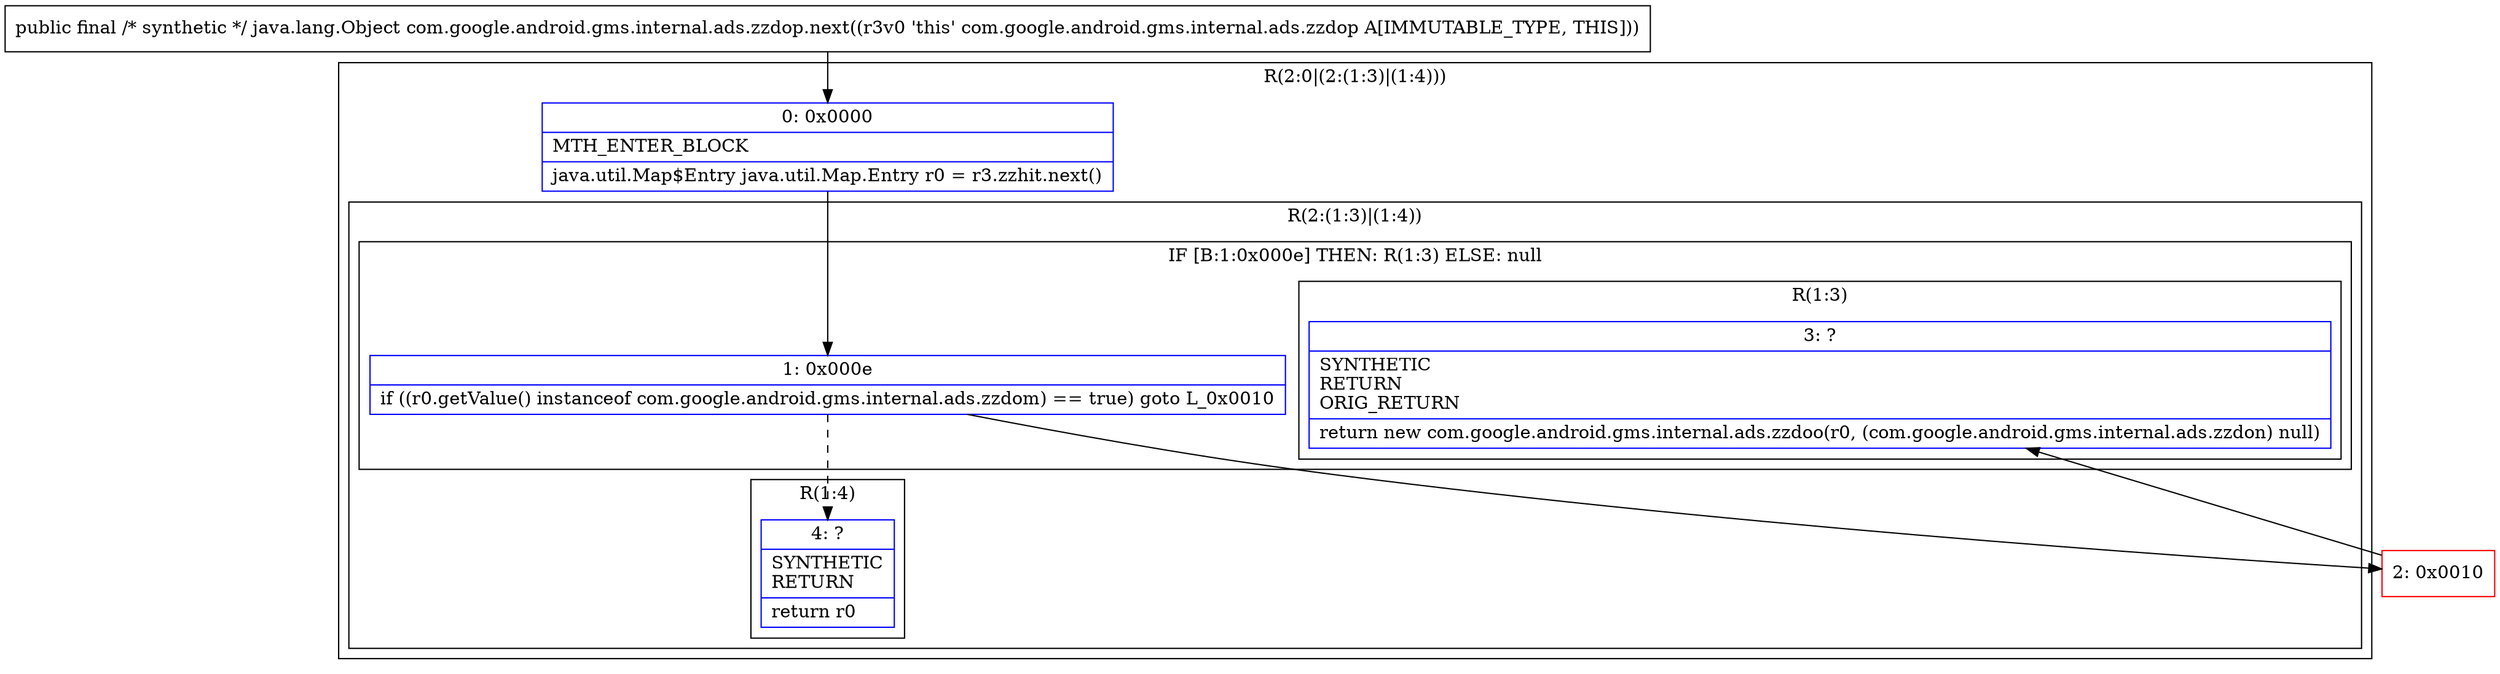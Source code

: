 digraph "CFG forcom.google.android.gms.internal.ads.zzdop.next()Ljava\/lang\/Object;" {
subgraph cluster_Region_463403584 {
label = "R(2:0|(2:(1:3)|(1:4)))";
node [shape=record,color=blue];
Node_0 [shape=record,label="{0\:\ 0x0000|MTH_ENTER_BLOCK\l|java.util.Map$Entry java.util.Map.Entry r0 = r3.zzhit.next()\l}"];
subgraph cluster_Region_745418191 {
label = "R(2:(1:3)|(1:4))";
node [shape=record,color=blue];
subgraph cluster_IfRegion_853853700 {
label = "IF [B:1:0x000e] THEN: R(1:3) ELSE: null";
node [shape=record,color=blue];
Node_1 [shape=record,label="{1\:\ 0x000e|if ((r0.getValue() instanceof com.google.android.gms.internal.ads.zzdom) == true) goto L_0x0010\l}"];
subgraph cluster_Region_927342933 {
label = "R(1:3)";
node [shape=record,color=blue];
Node_3 [shape=record,label="{3\:\ ?|SYNTHETIC\lRETURN\lORIG_RETURN\l|return new com.google.android.gms.internal.ads.zzdoo(r0, (com.google.android.gms.internal.ads.zzdon) null)\l}"];
}
}
subgraph cluster_Region_1380213915 {
label = "R(1:4)";
node [shape=record,color=blue];
Node_4 [shape=record,label="{4\:\ ?|SYNTHETIC\lRETURN\l|return r0\l}"];
}
}
}
Node_2 [shape=record,color=red,label="{2\:\ 0x0010}"];
MethodNode[shape=record,label="{public final \/* synthetic *\/ java.lang.Object com.google.android.gms.internal.ads.zzdop.next((r3v0 'this' com.google.android.gms.internal.ads.zzdop A[IMMUTABLE_TYPE, THIS])) }"];
MethodNode -> Node_0;
Node_0 -> Node_1;
Node_1 -> Node_2;
Node_1 -> Node_4[style=dashed];
Node_2 -> Node_3;
}

